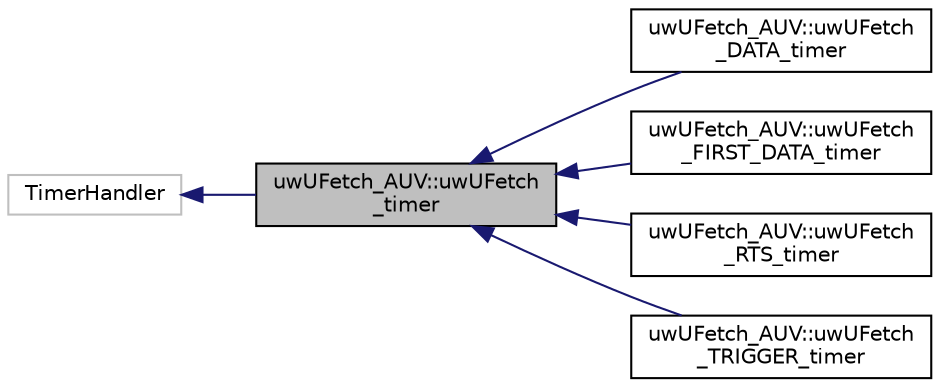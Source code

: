 digraph "uwUFetch_AUV::uwUFetch_timer"
{
 // LATEX_PDF_SIZE
  edge [fontname="Helvetica",fontsize="10",labelfontname="Helvetica",labelfontsize="10"];
  node [fontname="Helvetica",fontsize="10",shape=record];
  rankdir="LR";
  Node1 [label="uwUFetch_AUV::uwUFetch\l_timer",height=0.2,width=0.4,color="black", fillcolor="grey75", style="filled", fontcolor="black",tooltip="Class that handle the timers of AUV node."];
  Node2 -> Node1 [dir="back",color="midnightblue",fontsize="10",style="solid",fontname="Helvetica"];
  Node2 [label="TimerHandler",height=0.2,width=0.4,color="grey75", fillcolor="white", style="filled",tooltip=" "];
  Node1 -> Node3 [dir="back",color="midnightblue",fontsize="10",style="solid",fontname="Helvetica"];
  Node3 [label="uwUFetch_AUV::uwUFetch\l_DATA_timer",height=0.2,width=0.4,color="black", fillcolor="white", style="filled",URL="$classuwUFetch__AUV_1_1uwUFetch__DATA__timer.html",tooltip="Class inherited the method and variable of uwUFetch_timer that handle the timer of DATA packets."];
  Node1 -> Node4 [dir="back",color="midnightblue",fontsize="10",style="solid",fontname="Helvetica"];
  Node4 [label="uwUFetch_AUV::uwUFetch\l_FIRST_DATA_timer",height=0.2,width=0.4,color="black", fillcolor="white", style="filled",URL="$classuwUFetch__AUV_1_1uwUFetch__FIRST__DATA__timer.html",tooltip="Class inherited the method and variable of uwUFetch_timer that handle the timer of DATA packets."];
  Node1 -> Node5 [dir="back",color="midnightblue",fontsize="10",style="solid",fontname="Helvetica"];
  Node5 [label="uwUFetch_AUV::uwUFetch\l_RTS_timer",height=0.2,width=0.4,color="black", fillcolor="white", style="filled",URL="$classuwUFetch__AUV_1_1uwUFetch__RTS__timer.html",tooltip="Class inherited the method and variable of uwUFetch_timer that handle the timer of RTS packets."];
  Node1 -> Node6 [dir="back",color="midnightblue",fontsize="10",style="solid",fontname="Helvetica"];
  Node6 [label="uwUFetch_AUV::uwUFetch\l_TRIGGER_timer",height=0.2,width=0.4,color="black", fillcolor="white", style="filled",URL="$classuwUFetch__AUV_1_1uwUFetch__TRIGGER__timer.html",tooltip="Class inherited the method and variable of uwUFetch_timer that handle the timer of TRIGGER packets."];
}
